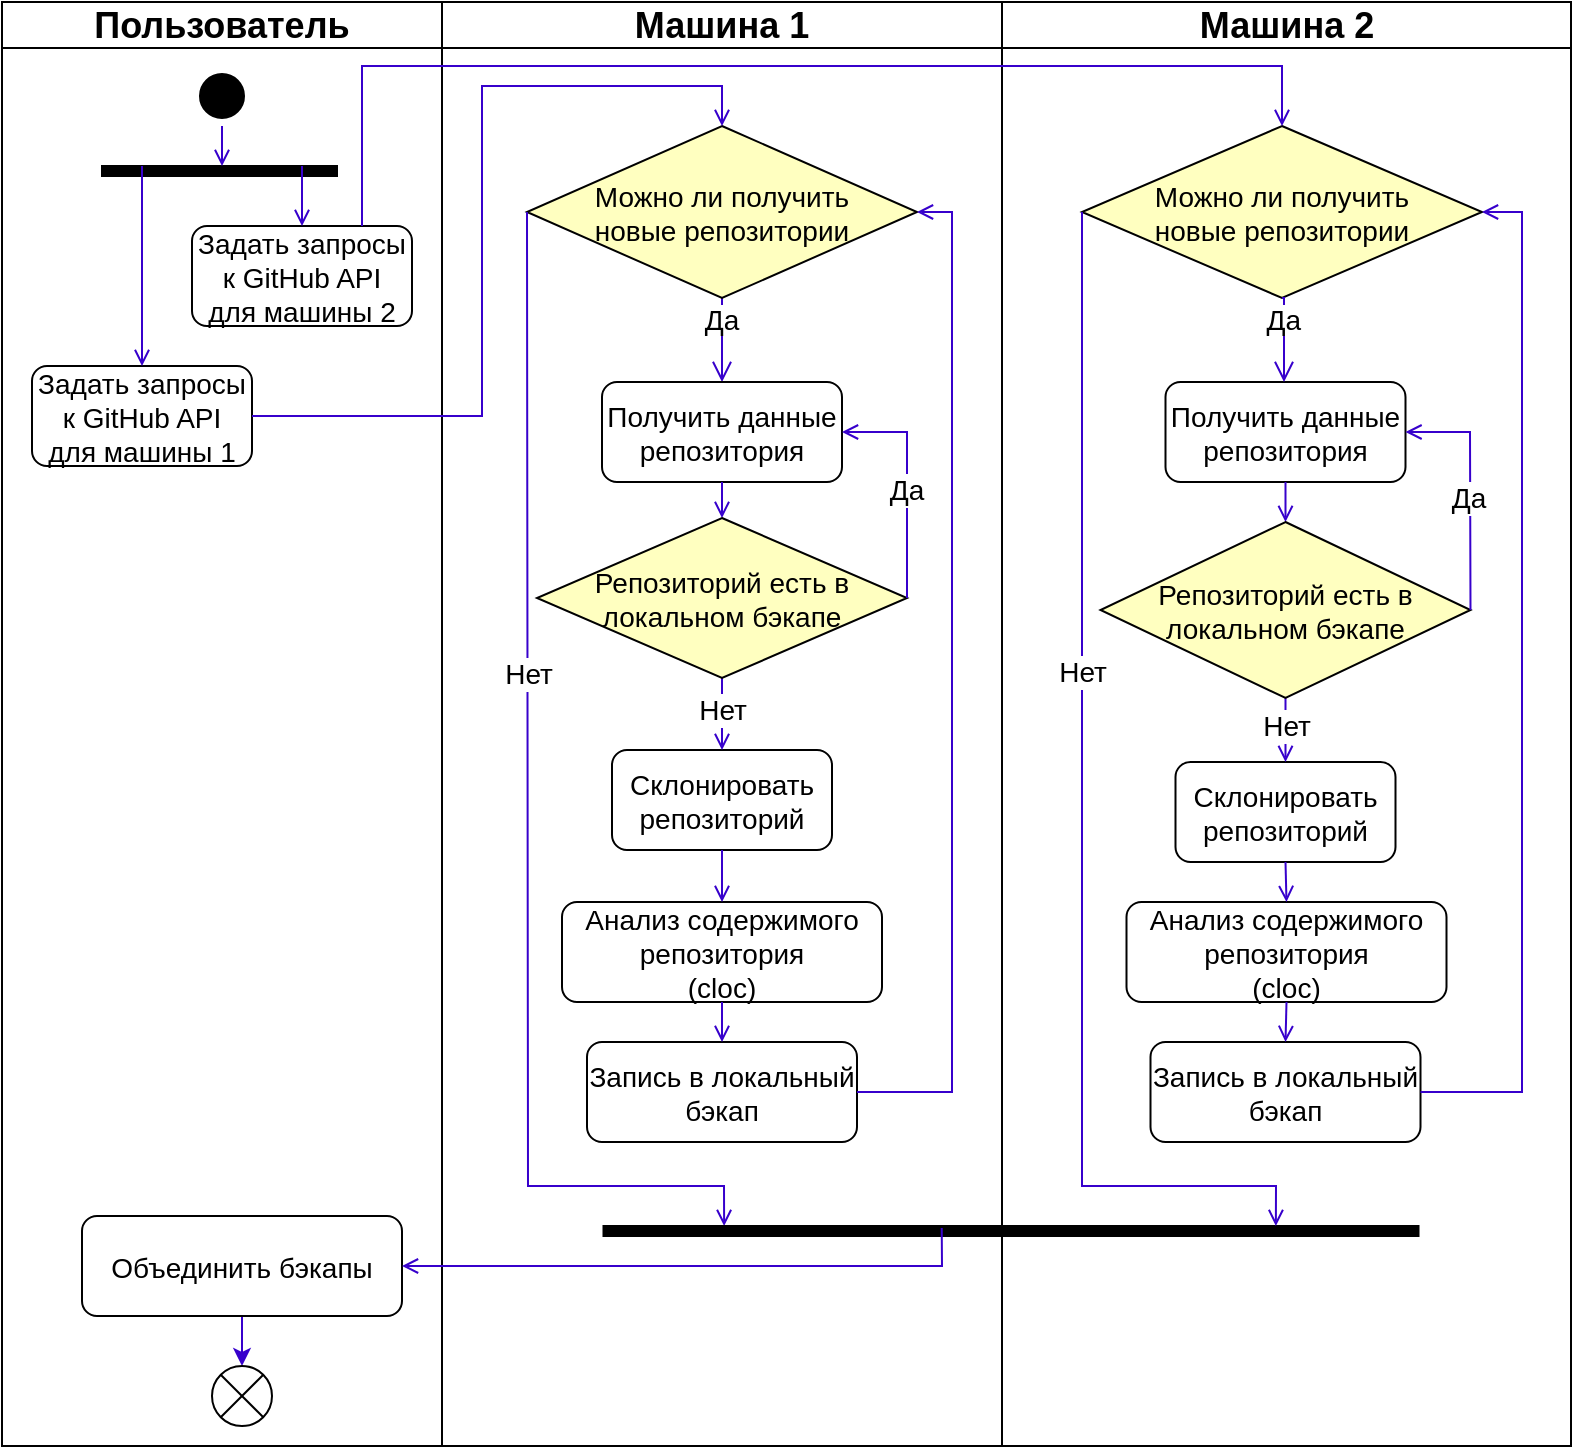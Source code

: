 <mxfile version="22.1.2" type="device">
  <diagram name="Page-1" id="e7e014a7-5840-1c2e-5031-d8a46d1fe8dd">
    <mxGraphModel dx="2603" dy="836" grid="1" gridSize="10" guides="1" tooltips="1" connect="1" arrows="1" fold="1" page="1" pageScale="1" pageWidth="1169" pageHeight="826" background="none" math="0" shadow="0">
      <root>
        <mxCell id="0" />
        <mxCell id="1" parent="0" />
        <mxCell id="2" value="Машина 1" style="swimlane;whiteSpace=wrap;startSize=23;fontSize=18;" parent="1" vertex="1">
          <mxGeometry x="160" y="128" width="280" height="722" as="geometry" />
        </mxCell>
        <mxCell id="6" value="Да" style="edgeStyle=elbowEdgeStyle;elbow=horizontal;verticalAlign=bottom;endArrow=open;endSize=8;strokeColor=#3700CC;endFill=1;rounded=0;entryX=0.5;entryY=0;entryDx=0;entryDy=0;exitX=0.5;exitY=1;exitDx=0;exitDy=0;fontSize=14;fillColor=#6a00ff;" parent="2" source="OUGldvfa_Tr5QnA9_0u3-60" target="7" edge="1">
          <mxGeometry as="geometry">
            <mxPoint x="135" y="172" as="targetPoint" />
            <mxPoint x="140" y="142" as="sourcePoint" />
          </mxGeometry>
        </mxCell>
        <mxCell id="7" value="Получить данные&#xa;репозитория" style="rounded=1;fontSize=14;" parent="2" vertex="1">
          <mxGeometry x="80" y="190" width="120" height="50" as="geometry" />
        </mxCell>
        <mxCell id="9" value="" style="endArrow=open;strokeColor=#3700CC;endFill=1;rounded=0;entryX=0.5;entryY=0;entryDx=0;entryDy=0;exitX=0.5;exitY=1;exitDx=0;exitDy=0;fontSize=14;fillColor=#6a00ff;" parent="2" source="7" target="OUGldvfa_Tr5QnA9_0u3-41" edge="1">
          <mxGeometry relative="1" as="geometry">
            <mxPoint x="140.5" y="224" as="sourcePoint" />
            <mxPoint x="140" y="264" as="targetPoint" />
          </mxGeometry>
        </mxCell>
        <mxCell id="10" value="Склонировать&#xa;репозиторий" style="rounded=1;fontSize=14;" parent="2" vertex="1">
          <mxGeometry x="85" y="374" width="110" height="50" as="geometry" />
        </mxCell>
        <mxCell id="11" value="" style="endArrow=open;strokeColor=#3700CC;endFill=1;rounded=0;exitX=0.5;exitY=1;exitDx=0;exitDy=0;fontSize=14;fillColor=#6a00ff;" parent="2" source="OUGldvfa_Tr5QnA9_0u3-41" target="10" edge="1">
          <mxGeometry relative="1" as="geometry">
            <mxPoint x="140" y="314" as="sourcePoint" />
          </mxGeometry>
        </mxCell>
        <mxCell id="OUGldvfa_Tr5QnA9_0u3-44" value="Нет" style="edgeLabel;html=1;align=center;verticalAlign=middle;resizable=0;points=[];fontSize=14;" parent="11" vertex="1" connectable="0">
          <mxGeometry x="-0.12" relative="1" as="geometry">
            <mxPoint as="offset" />
          </mxGeometry>
        </mxCell>
        <mxCell id="OUGldvfa_Tr5QnA9_0u3-41" value="Репозиторий есть в&#xa;локальном бэкапе" style="rhombus;fillColor=#ffffc0;strokeColor=#000000;fontSize=14;" parent="2" vertex="1">
          <mxGeometry x="47.5" y="258" width="185" height="80" as="geometry" />
        </mxCell>
        <mxCell id="OUGldvfa_Tr5QnA9_0u3-42" value="" style="endArrow=open;strokeColor=#3700CC;endFill=1;rounded=0;exitX=1;exitY=0.5;exitDx=0;exitDy=0;entryX=1;entryY=0.5;entryDx=0;entryDy=0;fontSize=14;fillColor=#6a00ff;" parent="2" source="OUGldvfa_Tr5QnA9_0u3-41" target="7" edge="1">
          <mxGeometry relative="1" as="geometry">
            <mxPoint x="150" y="322" as="sourcePoint" />
            <mxPoint x="150" y="397" as="targetPoint" />
            <Array as="points">
              <mxPoint x="232.5" y="215" />
            </Array>
          </mxGeometry>
        </mxCell>
        <mxCell id="OUGldvfa_Tr5QnA9_0u3-43" value="Да" style="edgeLabel;html=1;align=center;verticalAlign=middle;resizable=0;points=[];fontSize=14;" parent="OUGldvfa_Tr5QnA9_0u3-42" vertex="1" connectable="0">
          <mxGeometry x="-0.066" y="1" relative="1" as="geometry">
            <mxPoint as="offset" />
          </mxGeometry>
        </mxCell>
        <mxCell id="OUGldvfa_Tr5QnA9_0u3-45" value="Анализ содержимого&#xa;репозитория&#xa;(cloc)" style="rounded=1;fontSize=14;" parent="2" vertex="1">
          <mxGeometry x="60" y="450" width="160" height="50" as="geometry" />
        </mxCell>
        <mxCell id="20" value="" style="endArrow=open;strokeColor=#3700CC;endFill=1;rounded=0;exitX=0.5;exitY=1;exitDx=0;exitDy=0;entryX=0.5;entryY=0;entryDx=0;entryDy=0;fontSize=14;fillColor=#6a00ff;" parent="2" source="10" target="OUGldvfa_Tr5QnA9_0u3-45" edge="1">
          <mxGeometry relative="1" as="geometry" />
        </mxCell>
        <mxCell id="OUGldvfa_Tr5QnA9_0u3-60" value="Можно ли получить&#xa;новые репозитории" style="rhombus;fillColor=#ffffc0;strokeColor=#000000;fontSize=14;" parent="2" vertex="1">
          <mxGeometry x="42.5" y="62" width="195" height="86" as="geometry" />
        </mxCell>
        <mxCell id="OUGldvfa_Tr5QnA9_0u3-64" value="Запись в локальный&#xa;бэкап" style="rounded=1;fontSize=14;" parent="2" vertex="1">
          <mxGeometry x="72.5" y="520" width="135" height="50" as="geometry" />
        </mxCell>
        <mxCell id="OUGldvfa_Tr5QnA9_0u3-65" value="" style="endArrow=open;strokeColor=#3700CC;endFill=1;rounded=0;exitX=0.5;exitY=1;exitDx=0;exitDy=0;entryX=0.5;entryY=0;entryDx=0;entryDy=0;fontSize=14;fillColor=#6a00ff;" parent="2" source="OUGldvfa_Tr5QnA9_0u3-45" target="OUGldvfa_Tr5QnA9_0u3-64" edge="1">
          <mxGeometry relative="1" as="geometry">
            <mxPoint x="150" y="414" as="sourcePoint" />
            <mxPoint x="150" y="444" as="targetPoint" />
          </mxGeometry>
        </mxCell>
        <mxCell id="OUGldvfa_Tr5QnA9_0u3-69" value="" style="endArrow=open;strokeColor=#3700CC;endFill=1;rounded=0;exitX=1;exitY=0.5;exitDx=0;exitDy=0;entryX=1;entryY=0.5;entryDx=0;entryDy=0;fontSize=14;fillColor=#6a00ff;" parent="2" source="OUGldvfa_Tr5QnA9_0u3-64" target="OUGldvfa_Tr5QnA9_0u3-60" edge="1">
          <mxGeometry relative="1" as="geometry">
            <mxPoint x="150" y="494" as="sourcePoint" />
            <mxPoint x="150" y="530" as="targetPoint" />
            <Array as="points">
              <mxPoint x="255" y="545" />
              <mxPoint x="255" y="105" />
            </Array>
          </mxGeometry>
        </mxCell>
        <mxCell id="OUGldvfa_Tr5QnA9_0u3-67" value="" style="endArrow=open;strokeColor=#3700CC;endFill=1;rounded=0;exitX=0;exitY=0.5;exitDx=0;exitDy=0;entryX=0;entryY=0.852;entryDx=0;entryDy=0;entryPerimeter=0;fontSize=14;fillColor=#6a00ff;" parent="2" source="OUGldvfa_Tr5QnA9_0u3-60" edge="1">
          <mxGeometry relative="1" as="geometry">
            <mxPoint x="154.5" y="506" as="sourcePoint" />
            <mxPoint x="141.06" y="612" as="targetPoint" />
            <Array as="points">
              <mxPoint x="43" y="592" />
              <mxPoint x="141" y="592" />
            </Array>
          </mxGeometry>
        </mxCell>
        <mxCell id="OUGldvfa_Tr5QnA9_0u3-68" value="Нет" style="edgeLabel;html=1;align=center;verticalAlign=middle;resizable=0;points=[];fontSize=14;" parent="OUGldvfa_Tr5QnA9_0u3-67" vertex="1" connectable="0">
          <mxGeometry x="-0.238" relative="1" as="geometry">
            <mxPoint as="offset" />
          </mxGeometry>
        </mxCell>
        <mxCell id="3" value="Машина 2" style="swimlane;whiteSpace=wrap;fontSize=18;" parent="1" vertex="1">
          <mxGeometry x="440" y="128" width="284.5" height="722" as="geometry" />
        </mxCell>
        <mxCell id="OUGldvfa_Tr5QnA9_0u3-66" value="" style="html=1;points=[];perimeter=orthogonalPerimeter;fillColor=strokeColor;direction=south;fontSize=14;" parent="3" vertex="1">
          <mxGeometry x="-199.25" y="612" width="407.5" height="5" as="geometry" />
        </mxCell>
        <mxCell id="OUGldvfa_Tr5QnA9_0u3-72" value="Получить данные&#xa;репозитория" style="rounded=1;fontSize=14;" parent="3" vertex="1">
          <mxGeometry x="81.75" y="190" width="120" height="50" as="geometry" />
        </mxCell>
        <mxCell id="OUGldvfa_Tr5QnA9_0u3-73" value="" style="endArrow=open;strokeColor=#3700CC;endFill=1;rounded=0;entryX=0.5;entryY=0;entryDx=0;entryDy=0;exitX=0.5;exitY=1;exitDx=0;exitDy=0;fontSize=14;fillColor=#6a00ff;" parent="3" source="OUGldvfa_Tr5QnA9_0u3-72" target="OUGldvfa_Tr5QnA9_0u3-77" edge="1">
          <mxGeometry relative="1" as="geometry">
            <mxPoint x="142.25" y="224" as="sourcePoint" />
            <mxPoint x="141.75" y="264" as="targetPoint" />
          </mxGeometry>
        </mxCell>
        <mxCell id="OUGldvfa_Tr5QnA9_0u3-74" value="Склонировать&#xa;репозиторий" style="rounded=1;fontSize=14;" parent="3" vertex="1">
          <mxGeometry x="86.75" y="380" width="110" height="50" as="geometry" />
        </mxCell>
        <mxCell id="OUGldvfa_Tr5QnA9_0u3-75" value="" style="endArrow=open;strokeColor=#3700CC;endFill=1;rounded=0;exitX=0.5;exitY=1;exitDx=0;exitDy=0;fontSize=14;fillColor=#6a00ff;" parent="3" source="OUGldvfa_Tr5QnA9_0u3-77" target="OUGldvfa_Tr5QnA9_0u3-74" edge="1">
          <mxGeometry relative="1" as="geometry">
            <mxPoint x="141.75" y="314" as="sourcePoint" />
          </mxGeometry>
        </mxCell>
        <mxCell id="OUGldvfa_Tr5QnA9_0u3-76" value="Нет" style="edgeLabel;html=1;align=center;verticalAlign=middle;resizable=0;points=[];fontSize=14;" parent="OUGldvfa_Tr5QnA9_0u3-75" vertex="1" connectable="0">
          <mxGeometry x="-0.12" relative="1" as="geometry">
            <mxPoint as="offset" />
          </mxGeometry>
        </mxCell>
        <mxCell id="OUGldvfa_Tr5QnA9_0u3-77" value="Репозиторий есть в&#xa;локальном бэкапе" style="rhombus;fillColor=#ffffc0;strokeColor=#000000;fontSize=14;" parent="3" vertex="1">
          <mxGeometry x="49.25" y="260" width="185" height="88" as="geometry" />
        </mxCell>
        <mxCell id="OUGldvfa_Tr5QnA9_0u3-78" value="" style="endArrow=open;strokeColor=#3700CC;endFill=1;rounded=0;exitX=1;exitY=0.5;exitDx=0;exitDy=0;entryX=1;entryY=0.5;entryDx=0;entryDy=0;fontSize=14;fillColor=#6a00ff;" parent="3" source="OUGldvfa_Tr5QnA9_0u3-77" target="OUGldvfa_Tr5QnA9_0u3-72" edge="1">
          <mxGeometry relative="1" as="geometry">
            <mxPoint x="151.75" y="322" as="sourcePoint" />
            <mxPoint x="151.75" y="397" as="targetPoint" />
            <Array as="points">
              <mxPoint x="234" y="215" />
            </Array>
          </mxGeometry>
        </mxCell>
        <mxCell id="OUGldvfa_Tr5QnA9_0u3-79" value="Да" style="edgeLabel;html=1;align=center;verticalAlign=middle;resizable=0;points=[];fontSize=14;" parent="OUGldvfa_Tr5QnA9_0u3-78" vertex="1" connectable="0">
          <mxGeometry x="-0.066" y="1" relative="1" as="geometry">
            <mxPoint as="offset" />
          </mxGeometry>
        </mxCell>
        <mxCell id="OUGldvfa_Tr5QnA9_0u3-80" value="Анализ содержимого&#xa;репозитория&#xa;(cloc)" style="rounded=1;fontSize=14;" parent="3" vertex="1">
          <mxGeometry x="62.25" y="450" width="160" height="50" as="geometry" />
        </mxCell>
        <mxCell id="OUGldvfa_Tr5QnA9_0u3-81" value="" style="endArrow=open;strokeColor=#3700CC;endFill=1;rounded=0;exitX=0.5;exitY=1;exitDx=0;exitDy=0;entryX=0.5;entryY=0;entryDx=0;entryDy=0;fontSize=14;fillColor=#6a00ff;" parent="3" source="OUGldvfa_Tr5QnA9_0u3-74" target="OUGldvfa_Tr5QnA9_0u3-80" edge="1">
          <mxGeometry relative="1" as="geometry" />
        </mxCell>
        <mxCell id="OUGldvfa_Tr5QnA9_0u3-82" value="Можно ли получить&#xa;новые репозитории" style="rhombus;fillColor=#ffffc0;strokeColor=#000000;fontSize=14;" parent="3" vertex="1">
          <mxGeometry x="40" y="62" width="200" height="86" as="geometry" />
        </mxCell>
        <mxCell id="OUGldvfa_Tr5QnA9_0u3-71" value="Да" style="edgeStyle=elbowEdgeStyle;elbow=horizontal;verticalAlign=bottom;endArrow=open;endSize=8;strokeColor=#3700CC;endFill=1;rounded=0;entryX=0.5;entryY=0;entryDx=0;entryDy=0;exitX=0.5;exitY=1;exitDx=0;exitDy=0;fontSize=14;fillColor=#6a00ff;" parent="3" source="OUGldvfa_Tr5QnA9_0u3-82" target="OUGldvfa_Tr5QnA9_0u3-72" edge="1">
          <mxGeometry as="geometry">
            <mxPoint x="136.75" y="172" as="targetPoint" />
            <mxPoint x="141.75" y="142" as="sourcePoint" />
          </mxGeometry>
        </mxCell>
        <mxCell id="OUGldvfa_Tr5QnA9_0u3-84" value="Запись в локальный&#xa;бэкап" style="rounded=1;fontSize=14;" parent="3" vertex="1">
          <mxGeometry x="74.25" y="520" width="135" height="50" as="geometry" />
        </mxCell>
        <mxCell id="OUGldvfa_Tr5QnA9_0u3-85" value="" style="endArrow=open;strokeColor=#3700CC;endFill=1;rounded=0;exitX=0.5;exitY=1;exitDx=0;exitDy=0;entryX=0.5;entryY=0;entryDx=0;entryDy=0;fontSize=14;fillColor=#6a00ff;" parent="3" source="OUGldvfa_Tr5QnA9_0u3-80" target="OUGldvfa_Tr5QnA9_0u3-84" edge="1">
          <mxGeometry relative="1" as="geometry">
            <mxPoint x="151.75" y="414" as="sourcePoint" />
            <mxPoint x="151.75" y="444" as="targetPoint" />
          </mxGeometry>
        </mxCell>
        <mxCell id="OUGldvfa_Tr5QnA9_0u3-86" value="" style="endArrow=open;strokeColor=#3700CC;endFill=1;rounded=0;exitX=1;exitY=0.5;exitDx=0;exitDy=0;entryX=1;entryY=0.5;entryDx=0;entryDy=0;fontSize=14;fillColor=#6a00ff;" parent="3" source="OUGldvfa_Tr5QnA9_0u3-84" target="OUGldvfa_Tr5QnA9_0u3-82" edge="1">
          <mxGeometry relative="1" as="geometry">
            <mxPoint x="151.75" y="494" as="sourcePoint" />
            <mxPoint x="151.75" y="530" as="targetPoint" />
            <Array as="points">
              <mxPoint x="260" y="545" />
              <mxPoint x="260" y="105" />
            </Array>
          </mxGeometry>
        </mxCell>
        <mxCell id="OUGldvfa_Tr5QnA9_0u3-87" value="" style="endArrow=open;strokeColor=#3700CC;endFill=1;rounded=0;exitX=0;exitY=0.5;exitDx=0;exitDy=0;fontSize=14;entryX=0;entryY=0.175;entryDx=0;entryDy=0;entryPerimeter=0;fillColor=#6a00ff;" parent="3" source="OUGldvfa_Tr5QnA9_0u3-82" target="OUGldvfa_Tr5QnA9_0u3-66" edge="1">
          <mxGeometry relative="1" as="geometry">
            <mxPoint x="151.75" y="506" as="sourcePoint" />
            <mxPoint x="137" y="602" as="targetPoint" />
            <Array as="points">
              <mxPoint x="40" y="592" />
              <mxPoint x="137" y="592" />
            </Array>
          </mxGeometry>
        </mxCell>
        <mxCell id="OUGldvfa_Tr5QnA9_0u3-88" value="Нет" style="edgeLabel;html=1;align=center;verticalAlign=middle;resizable=0;points=[];fontSize=14;" parent="OUGldvfa_Tr5QnA9_0u3-87" vertex="1" connectable="0">
          <mxGeometry x="-0.238" relative="1" as="geometry">
            <mxPoint as="offset" />
          </mxGeometry>
        </mxCell>
        <mxCell id="OUGldvfa_Tr5QnA9_0u3-46" value="Пользователь" style="swimlane;whiteSpace=wrap;startSize=23;fontSize=18;" parent="1" vertex="1">
          <mxGeometry x="-60" y="128" width="220" height="722" as="geometry" />
        </mxCell>
        <mxCell id="OUGldvfa_Tr5QnA9_0u3-47" value="" style="ellipse;shape=startState;fillColor=#000000;strokeColor=#000000;fontSize=14;" parent="OUGldvfa_Tr5QnA9_0u3-46" vertex="1">
          <mxGeometry x="95" y="32" width="30" height="30" as="geometry" />
        </mxCell>
        <mxCell id="OUGldvfa_Tr5QnA9_0u3-96" value="" style="edgeStyle=orthogonalEdgeStyle;rounded=0;orthogonalLoop=1;jettySize=auto;html=1;fontSize=14;fillColor=#6a00ff;strokeColor=#3700CC;" parent="OUGldvfa_Tr5QnA9_0u3-46" source="OUGldvfa_Tr5QnA9_0u3-89" target="OUGldvfa_Tr5QnA9_0u3-95" edge="1">
          <mxGeometry relative="1" as="geometry" />
        </mxCell>
        <mxCell id="OUGldvfa_Tr5QnA9_0u3-89" value="Объединить бэкапы" style="rounded=1;fontSize=14;" parent="OUGldvfa_Tr5QnA9_0u3-46" vertex="1">
          <mxGeometry x="40" y="607" width="160" height="50" as="geometry" />
        </mxCell>
        <mxCell id="OUGldvfa_Tr5QnA9_0u3-95" value="" style="shape=sumEllipse;perimeter=ellipsePerimeter;html=1;backgroundOutline=1;fontSize=14;" parent="OUGldvfa_Tr5QnA9_0u3-46" vertex="1">
          <mxGeometry x="105" y="682" width="30" height="30" as="geometry" />
        </mxCell>
        <mxCell id="MAo4PXlZAi8EgYf9fepp-20" value="" style="html=1;points=[];perimeter=orthogonalPerimeter;fillColor=strokeColor;direction=south;fontSize=14;" vertex="1" parent="OUGldvfa_Tr5QnA9_0u3-46">
          <mxGeometry x="50" y="82" width="117.5" height="5" as="geometry" />
        </mxCell>
        <mxCell id="MAo4PXlZAi8EgYf9fepp-21" value="" style="endArrow=open;strokeColor=#3700CC;endFill=1;rounded=0;fontSize=14;exitX=0.5;exitY=1;exitDx=0;exitDy=0;fillColor=#6a00ff;" edge="1" parent="OUGldvfa_Tr5QnA9_0u3-46" source="OUGldvfa_Tr5QnA9_0u3-47">
          <mxGeometry relative="1" as="geometry">
            <mxPoint x="440" y="62" as="sourcePoint" />
            <mxPoint x="110" y="82" as="targetPoint" />
          </mxGeometry>
        </mxCell>
        <mxCell id="MAo4PXlZAi8EgYf9fepp-22" value="Задать запросы&#xa;к GitHub API&#xa;для машины 1" style="rounded=1;fontSize=14;" vertex="1" parent="OUGldvfa_Tr5QnA9_0u3-46">
          <mxGeometry x="15" y="182" width="110" height="50" as="geometry" />
        </mxCell>
        <mxCell id="MAo4PXlZAi8EgYf9fepp-23" value="Задать запросы&#xa;к GitHub API&#xa;для машины 2" style="rounded=1;fontSize=14;" vertex="1" parent="OUGldvfa_Tr5QnA9_0u3-46">
          <mxGeometry x="95" y="112" width="110" height="50" as="geometry" />
        </mxCell>
        <mxCell id="MAo4PXlZAi8EgYf9fepp-24" value="" style="endArrow=open;strokeColor=#3700CC;endFill=1;rounded=0;fontSize=14;entryX=0.5;entryY=0;entryDx=0;entryDy=0;fillColor=#6a00ff;" edge="1" parent="OUGldvfa_Tr5QnA9_0u3-46" target="MAo4PXlZAi8EgYf9fepp-22">
          <mxGeometry relative="1" as="geometry">
            <mxPoint x="70" y="82" as="sourcePoint" />
            <mxPoint x="162.5" y="92" as="targetPoint" />
          </mxGeometry>
        </mxCell>
        <mxCell id="MAo4PXlZAi8EgYf9fepp-25" value="" style="endArrow=open;strokeColor=#3700CC;endFill=1;rounded=0;fontSize=14;entryX=0.5;entryY=0;entryDx=0;entryDy=0;fillColor=#6a00ff;" edge="1" parent="OUGldvfa_Tr5QnA9_0u3-46" target="MAo4PXlZAi8EgYf9fepp-23">
          <mxGeometry relative="1" as="geometry">
            <mxPoint x="150" y="82" as="sourcePoint" />
            <mxPoint x="-52.5" y="122" as="targetPoint" />
          </mxGeometry>
        </mxCell>
        <mxCell id="OUGldvfa_Tr5QnA9_0u3-83" value="" style="endArrow=open;strokeColor=#3700CC;endFill=1;rounded=0;entryX=0.5;entryY=0;entryDx=0;entryDy=0;fontSize=14;fillColor=#6a00ff;" parent="1" target="OUGldvfa_Tr5QnA9_0u3-82" edge="1">
          <mxGeometry relative="1" as="geometry">
            <mxPoint x="120" y="240" as="sourcePoint" />
            <mxPoint x="591.75" y="584" as="targetPoint" />
            <Array as="points">
              <mxPoint x="120" y="160" />
              <mxPoint x="580" y="160" />
            </Array>
          </mxGeometry>
        </mxCell>
        <mxCell id="OUGldvfa_Tr5QnA9_0u3-90" value="" style="endArrow=open;strokeColor=#3700CC;endFill=1;rounded=0;exitX=0.2;exitY=0.585;exitDx=0;exitDy=0;entryX=1;entryY=0.5;entryDx=0;entryDy=0;exitPerimeter=0;fontSize=14;fillColor=#6a00ff;" parent="1" source="OUGldvfa_Tr5QnA9_0u3-66" target="OUGldvfa_Tr5QnA9_0u3-89" edge="1">
          <mxGeometry relative="1" as="geometry">
            <mxPoint x="-113" y="745" as="sourcePoint" />
            <mxPoint x="212" y="670" as="targetPoint" />
            <Array as="points">
              <mxPoint x="410" y="760" />
            </Array>
          </mxGeometry>
        </mxCell>
        <mxCell id="OUGldvfa_Tr5QnA9_0u3-63" value="" style="endArrow=open;strokeColor=#3700CC;endFill=1;rounded=0;entryX=0.5;entryY=0;entryDx=0;entryDy=0;fontSize=14;exitX=1;exitY=0.5;exitDx=0;exitDy=0;fillColor=#6a00ff;" parent="1" target="OUGldvfa_Tr5QnA9_0u3-60" edge="1" source="MAo4PXlZAi8EgYf9fepp-22">
          <mxGeometry relative="1" as="geometry">
            <mxPoint x="300" y="180" as="sourcePoint" />
            <mxPoint x="310" y="584" as="targetPoint" />
            <Array as="points">
              <mxPoint x="180" y="335" />
              <mxPoint x="180" y="170" />
              <mxPoint x="300" y="170" />
            </Array>
          </mxGeometry>
        </mxCell>
      </root>
    </mxGraphModel>
  </diagram>
</mxfile>
